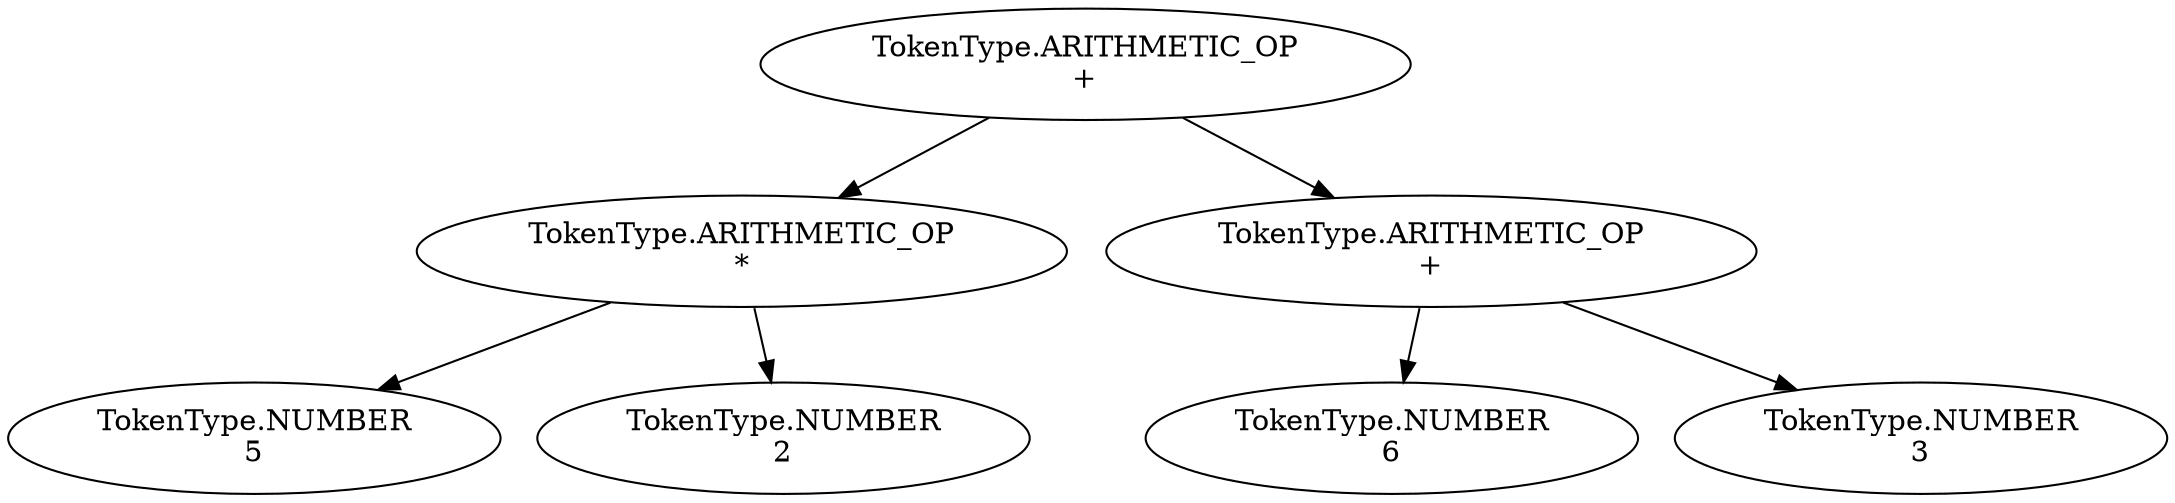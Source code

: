 digraph AST {
  node0 [label="TokenType.ARITHMETIC_OP\n+"];
  node1 [label="TokenType.ARITHMETIC_OP\n*"];
  node0 -> node1;
  node2 [label="TokenType.NUMBER\n5"];
  node1 -> node2;
  node3 [label="TokenType.NUMBER\n2"];
  node1 -> node3;
  node4 [label="TokenType.ARITHMETIC_OP\n+"];
  node0 -> node4;
  node5 [label="TokenType.NUMBER\n6"];
  node4 -> node5;
  node6 [label="TokenType.NUMBER\n3"];
  node4 -> node6;
}
